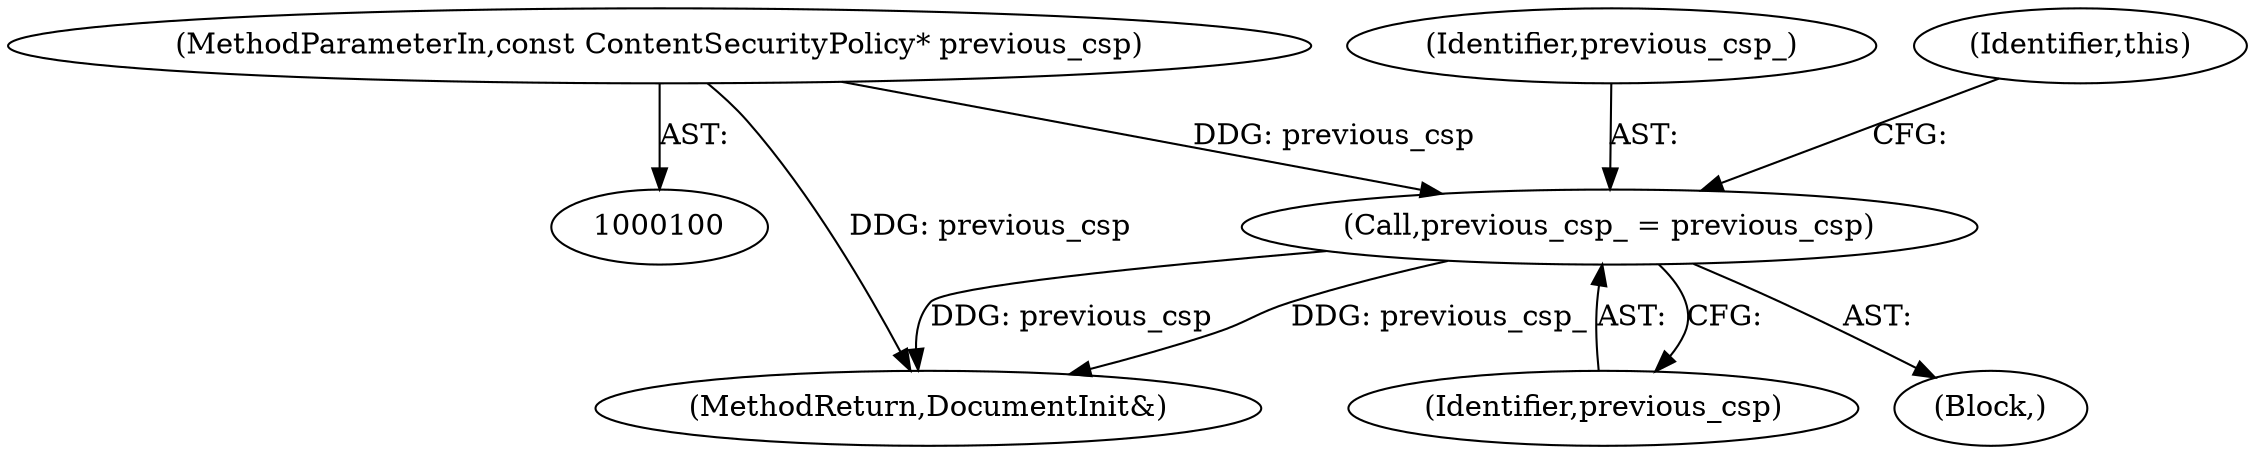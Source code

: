 digraph "1_Chrome_108147dfd1ea159fd3632ef92ccc4ab8952980c7_1@pointer" {
"1000101" [label="(MethodParameterIn,const ContentSecurityPolicy* previous_csp)"];
"1000106" [label="(Call,previous_csp_ = previous_csp)"];
"1000107" [label="(Identifier,previous_csp_)"];
"1000108" [label="(Identifier,previous_csp)"];
"1000111" [label="(Identifier,this)"];
"1000112" [label="(MethodReturn,DocumentInit&)"];
"1000106" [label="(Call,previous_csp_ = previous_csp)"];
"1000101" [label="(MethodParameterIn,const ContentSecurityPolicy* previous_csp)"];
"1000102" [label="(Block,)"];
"1000101" -> "1000100"  [label="AST: "];
"1000101" -> "1000112"  [label="DDG: previous_csp"];
"1000101" -> "1000106"  [label="DDG: previous_csp"];
"1000106" -> "1000102"  [label="AST: "];
"1000106" -> "1000108"  [label="CFG: "];
"1000107" -> "1000106"  [label="AST: "];
"1000108" -> "1000106"  [label="AST: "];
"1000111" -> "1000106"  [label="CFG: "];
"1000106" -> "1000112"  [label="DDG: previous_csp"];
"1000106" -> "1000112"  [label="DDG: previous_csp_"];
}

